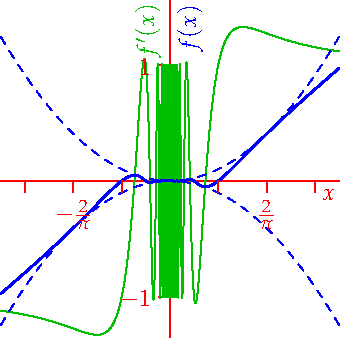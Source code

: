 settings.tex="pdflatex";

texpreamble("\usepackage{amsmath}
\usepackage{amsthm,amssymb}
\usepackage{mathpazo}
\usepackage[svgnames]{xcolor}
");
import graph;

size(170,170,IgnoreAspect);

real g(real x){return x^2;}

real f(real x){return x^2*sin(1/x);}
real m=0.1;
real M=3.5/pi;

path F=graph(f,0.01m,M);

real h(real x){return 2x*sin(1/x)-cos(1/x);}
path hh=graph(h,0.01m,m,1000)--graph(h,m,M,1000);
draw(hh,heavygreen);
draw(rotate(180,(0,0))*hh,heavygreen);

draw(rotate(180,(0,0))*reverse(F)--F,blue+linewidth(1));
draw(graph(g,-M,M),blue+dashed);
draw(reflect((0,0),(1,0))*graph(g,-M,M),blue+dashed);

xaxis("$x$",-M,M,red);
xtick(Label("$\frac 2\pi$",align=S),2/pi,S,red);
xtick(1/pi,S,red);
xtick(3/pi,S,red);
//xtick(Label("$\frac 1{2\pi}$",align=S),1/(2*pi),S,red);
xtick(Label("$-\frac 2\pi$",align=S),-2/pi,S,red);
xtick(-1/pi,S,red);
xtick(-3/pi,S,red);
//xtick(Label("$-\frac 1{2\pi}$",align=S),-1/(2*pi),S,red);

yaxis(Label("$f(x)$",align=-W,blue),-1.35,1.55,red,LeftTicks(new real[]{-1,1}));
//ytick(Label("$\frac 4{\pi^2}$",align=W),4/(pi^2),W,red);
labely(Label(rotate(90,(0,0))*"$f'(x)$"),1.3,heavygreen);

